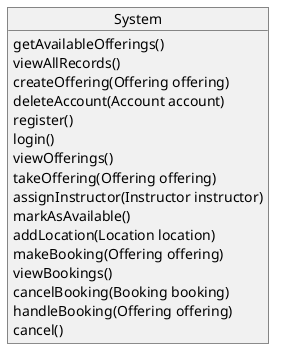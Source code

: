@startuml SystemOperations

object System {
    getAvailableOfferings()
    viewAllRecords()
    createOffering(Offering offering)
    deleteAccount(Account account)
    register()
    login()
    viewOfferings()
    takeOffering(Offering offering)
    assignInstructor(Instructor instructor)
    markAsAvailable()
    addLocation(Location location)
    makeBooking(Offering offering)
    viewBookings()
    cancelBooking(Booking booking)
    handleBooking(Offering offering)
    cancel()
}

@enduml
